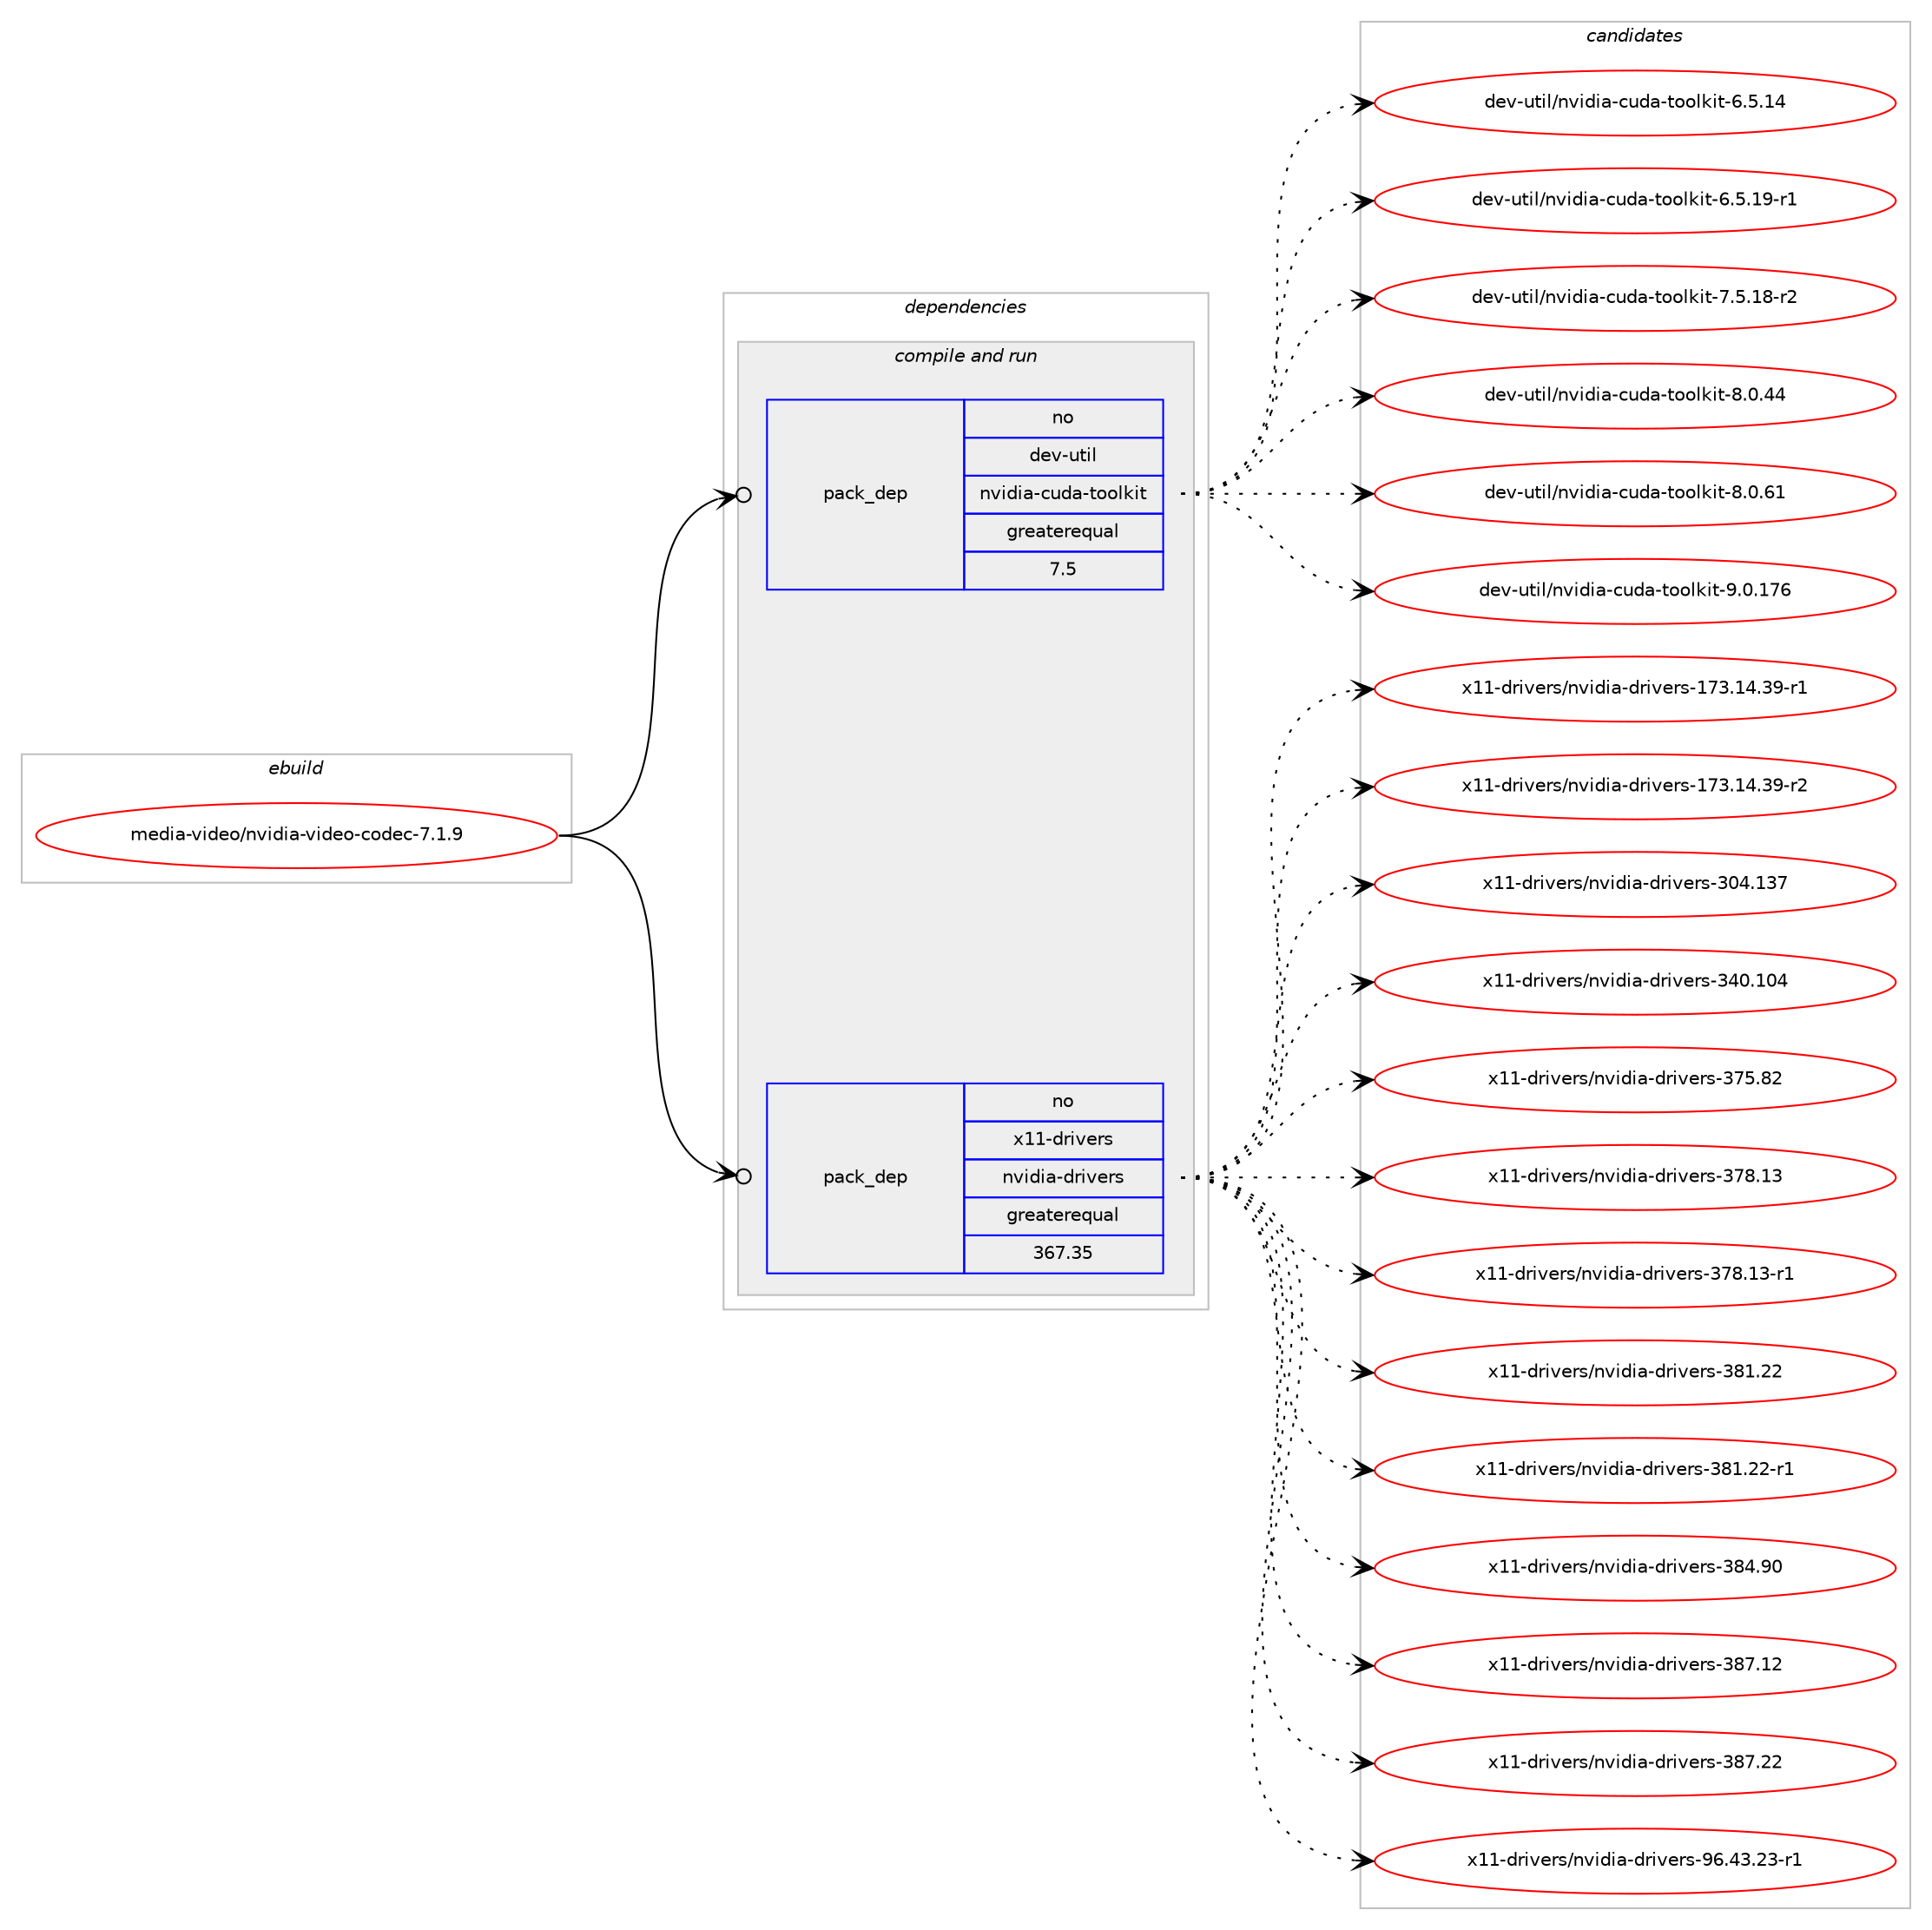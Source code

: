 digraph prolog {

# *************
# Graph options
# *************

newrank=true;
concentrate=true;
compound=true;
graph [rankdir=LR,fontname=Helvetica,fontsize=10,ranksep=1.5];#, ranksep=2.5, nodesep=0.2];
edge  [arrowhead=vee];
node  [fontname=Helvetica,fontsize=10];

# **********
# The ebuild
# **********

subgraph cluster_leftcol {
color=gray;
rank=same;
label=<<i>ebuild</i>>;
id [label="media-video/nvidia-video-codec-7.1.9", color=red, width=4, href="../media-video/nvidia-video-codec-7.1.9.svg"];
}

# ****************
# The dependencies
# ****************

subgraph cluster_midcol {
color=gray;
label=<<i>dependencies</i>>;
subgraph cluster_compile {
fillcolor="#eeeeee";
style=filled;
label=<<i>compile</i>>;
}
subgraph cluster_compileandrun {
fillcolor="#eeeeee";
style=filled;
label=<<i>compile and run</i>>;
subgraph pack291826 {
dependency395889 [label=<<TABLE BORDER="0" CELLBORDER="1" CELLSPACING="0" CELLPADDING="4" WIDTH="220"><TR><TD ROWSPAN="6" CELLPADDING="30">pack_dep</TD></TR><TR><TD WIDTH="110">no</TD></TR><TR><TD>dev-util</TD></TR><TR><TD>nvidia-cuda-toolkit</TD></TR><TR><TD>greaterequal</TD></TR><TR><TD>7.5</TD></TR></TABLE>>, shape=none, color=blue];
}
id:e -> dependency395889:w [weight=20,style="solid",arrowhead="odotvee"];
subgraph pack291827 {
dependency395890 [label=<<TABLE BORDER="0" CELLBORDER="1" CELLSPACING="0" CELLPADDING="4" WIDTH="220"><TR><TD ROWSPAN="6" CELLPADDING="30">pack_dep</TD></TR><TR><TD WIDTH="110">no</TD></TR><TR><TD>x11-drivers</TD></TR><TR><TD>nvidia-drivers</TD></TR><TR><TD>greaterequal</TD></TR><TR><TD>367.35</TD></TR></TABLE>>, shape=none, color=blue];
}
id:e -> dependency395890:w [weight=20,style="solid",arrowhead="odotvee"];
}
subgraph cluster_run {
fillcolor="#eeeeee";
style=filled;
label=<<i>run</i>>;
}
}

# **************
# The candidates
# **************

subgraph cluster_choices {
rank=same;
color=gray;
label=<<i>candidates</i>>;

subgraph choice291826 {
color=black;
nodesep=1;
choice1001011184511711610510847110118105100105974599117100974511611111110810710511645544653464952 [label="dev-util/nvidia-cuda-toolkit-6.5.14", color=red, width=4,href="../dev-util/nvidia-cuda-toolkit-6.5.14.svg"];
choice10010111845117116105108471101181051001059745991171009745116111111108107105116455446534649574511449 [label="dev-util/nvidia-cuda-toolkit-6.5.19-r1", color=red, width=4,href="../dev-util/nvidia-cuda-toolkit-6.5.19-r1.svg"];
choice10010111845117116105108471101181051001059745991171009745116111111108107105116455546534649564511450 [label="dev-util/nvidia-cuda-toolkit-7.5.18-r2", color=red, width=4,href="../dev-util/nvidia-cuda-toolkit-7.5.18-r2.svg"];
choice1001011184511711610510847110118105100105974599117100974511611111110810710511645564648465252 [label="dev-util/nvidia-cuda-toolkit-8.0.44", color=red, width=4,href="../dev-util/nvidia-cuda-toolkit-8.0.44.svg"];
choice1001011184511711610510847110118105100105974599117100974511611111110810710511645564648465449 [label="dev-util/nvidia-cuda-toolkit-8.0.61", color=red, width=4,href="../dev-util/nvidia-cuda-toolkit-8.0.61.svg"];
choice100101118451171161051084711011810510010597459911710097451161111111081071051164557464846495554 [label="dev-util/nvidia-cuda-toolkit-9.0.176", color=red, width=4,href="../dev-util/nvidia-cuda-toolkit-9.0.176.svg"];
dependency395889:e -> choice1001011184511711610510847110118105100105974599117100974511611111110810710511645544653464952:w [style=dotted,weight="100"];
dependency395889:e -> choice10010111845117116105108471101181051001059745991171009745116111111108107105116455446534649574511449:w [style=dotted,weight="100"];
dependency395889:e -> choice10010111845117116105108471101181051001059745991171009745116111111108107105116455546534649564511450:w [style=dotted,weight="100"];
dependency395889:e -> choice1001011184511711610510847110118105100105974599117100974511611111110810710511645564648465252:w [style=dotted,weight="100"];
dependency395889:e -> choice1001011184511711610510847110118105100105974599117100974511611111110810710511645564648465449:w [style=dotted,weight="100"];
dependency395889:e -> choice100101118451171161051084711011810510010597459911710097451161111111081071051164557464846495554:w [style=dotted,weight="100"];
}
subgraph choice291827 {
color=black;
nodesep=1;
choice120494945100114105118101114115471101181051001059745100114105118101114115454955514649524651574511449 [label="x11-drivers/nvidia-drivers-173.14.39-r1", color=red, width=4,href="../x11-drivers/nvidia-drivers-173.14.39-r1.svg"];
choice120494945100114105118101114115471101181051001059745100114105118101114115454955514649524651574511450 [label="x11-drivers/nvidia-drivers-173.14.39-r2", color=red, width=4,href="../x11-drivers/nvidia-drivers-173.14.39-r2.svg"];
choice1204949451001141051181011141154711011810510010597451001141051181011141154551485246495155 [label="x11-drivers/nvidia-drivers-304.137", color=red, width=4,href="../x11-drivers/nvidia-drivers-304.137.svg"];
choice1204949451001141051181011141154711011810510010597451001141051181011141154551524846494852 [label="x11-drivers/nvidia-drivers-340.104", color=red, width=4,href="../x11-drivers/nvidia-drivers-340.104.svg"];
choice12049494510011410511810111411547110118105100105974510011410511810111411545515553465650 [label="x11-drivers/nvidia-drivers-375.82", color=red, width=4,href="../x11-drivers/nvidia-drivers-375.82.svg"];
choice12049494510011410511810111411547110118105100105974510011410511810111411545515556464951 [label="x11-drivers/nvidia-drivers-378.13", color=red, width=4,href="../x11-drivers/nvidia-drivers-378.13.svg"];
choice120494945100114105118101114115471101181051001059745100114105118101114115455155564649514511449 [label="x11-drivers/nvidia-drivers-378.13-r1", color=red, width=4,href="../x11-drivers/nvidia-drivers-378.13-r1.svg"];
choice12049494510011410511810111411547110118105100105974510011410511810111411545515649465050 [label="x11-drivers/nvidia-drivers-381.22", color=red, width=4,href="../x11-drivers/nvidia-drivers-381.22.svg"];
choice120494945100114105118101114115471101181051001059745100114105118101114115455156494650504511449 [label="x11-drivers/nvidia-drivers-381.22-r1", color=red, width=4,href="../x11-drivers/nvidia-drivers-381.22-r1.svg"];
choice12049494510011410511810111411547110118105100105974510011410511810111411545515652465748 [label="x11-drivers/nvidia-drivers-384.90", color=red, width=4,href="../x11-drivers/nvidia-drivers-384.90.svg"];
choice12049494510011410511810111411547110118105100105974510011410511810111411545515655464950 [label="x11-drivers/nvidia-drivers-387.12", color=red, width=4,href="../x11-drivers/nvidia-drivers-387.12.svg"];
choice12049494510011410511810111411547110118105100105974510011410511810111411545515655465050 [label="x11-drivers/nvidia-drivers-387.22", color=red, width=4,href="../x11-drivers/nvidia-drivers-387.22.svg"];
choice1204949451001141051181011141154711011810510010597451001141051181011141154557544652514650514511449 [label="x11-drivers/nvidia-drivers-96.43.23-r1", color=red, width=4,href="../x11-drivers/nvidia-drivers-96.43.23-r1.svg"];
dependency395890:e -> choice120494945100114105118101114115471101181051001059745100114105118101114115454955514649524651574511449:w [style=dotted,weight="100"];
dependency395890:e -> choice120494945100114105118101114115471101181051001059745100114105118101114115454955514649524651574511450:w [style=dotted,weight="100"];
dependency395890:e -> choice1204949451001141051181011141154711011810510010597451001141051181011141154551485246495155:w [style=dotted,weight="100"];
dependency395890:e -> choice1204949451001141051181011141154711011810510010597451001141051181011141154551524846494852:w [style=dotted,weight="100"];
dependency395890:e -> choice12049494510011410511810111411547110118105100105974510011410511810111411545515553465650:w [style=dotted,weight="100"];
dependency395890:e -> choice12049494510011410511810111411547110118105100105974510011410511810111411545515556464951:w [style=dotted,weight="100"];
dependency395890:e -> choice120494945100114105118101114115471101181051001059745100114105118101114115455155564649514511449:w [style=dotted,weight="100"];
dependency395890:e -> choice12049494510011410511810111411547110118105100105974510011410511810111411545515649465050:w [style=dotted,weight="100"];
dependency395890:e -> choice120494945100114105118101114115471101181051001059745100114105118101114115455156494650504511449:w [style=dotted,weight="100"];
dependency395890:e -> choice12049494510011410511810111411547110118105100105974510011410511810111411545515652465748:w [style=dotted,weight="100"];
dependency395890:e -> choice12049494510011410511810111411547110118105100105974510011410511810111411545515655464950:w [style=dotted,weight="100"];
dependency395890:e -> choice12049494510011410511810111411547110118105100105974510011410511810111411545515655465050:w [style=dotted,weight="100"];
dependency395890:e -> choice1204949451001141051181011141154711011810510010597451001141051181011141154557544652514650514511449:w [style=dotted,weight="100"];
}
}

}
